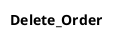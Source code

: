 @startuml 07_delete_order_act
hide empty description

title Delete_Order

'while (State) is (Delete.Order)
'     if (is First Call?) then (Yes)
'        if (Existing Orders?) then (Yes)
'            :Request First;
'        else (No)
'            :Write to Addr 0;
'            stop
'        endif
'    else (No)
'        if (Check Memory) then (Memory not Ready)
'            :Clear Request;
'        else (Memory Ready)
'            if (Just Write?) then (Yes)
'                :Write;
'                stop
'            else (No)
'                if (Check Match) then (Yes)
'                    if (At End of List) then (Yes)
'                        :Append;
'                        :Just Write = True;
'                    else (Not at End)
'                        :WriteAddr = i;
'                        :Read.Addr = i + 1;
'                    endif
'                else (Read Next or Append)
'                    if (More Elements to Read?) then (Yes)
'                        :Read.Addr = i + 1;
'                    else (No More Elements)
'                        :Append;
'                        stop
'                    endif;
'                endif
'            endif
'        endif
'    endif
'endwhile (Other)
'stop


@enduml